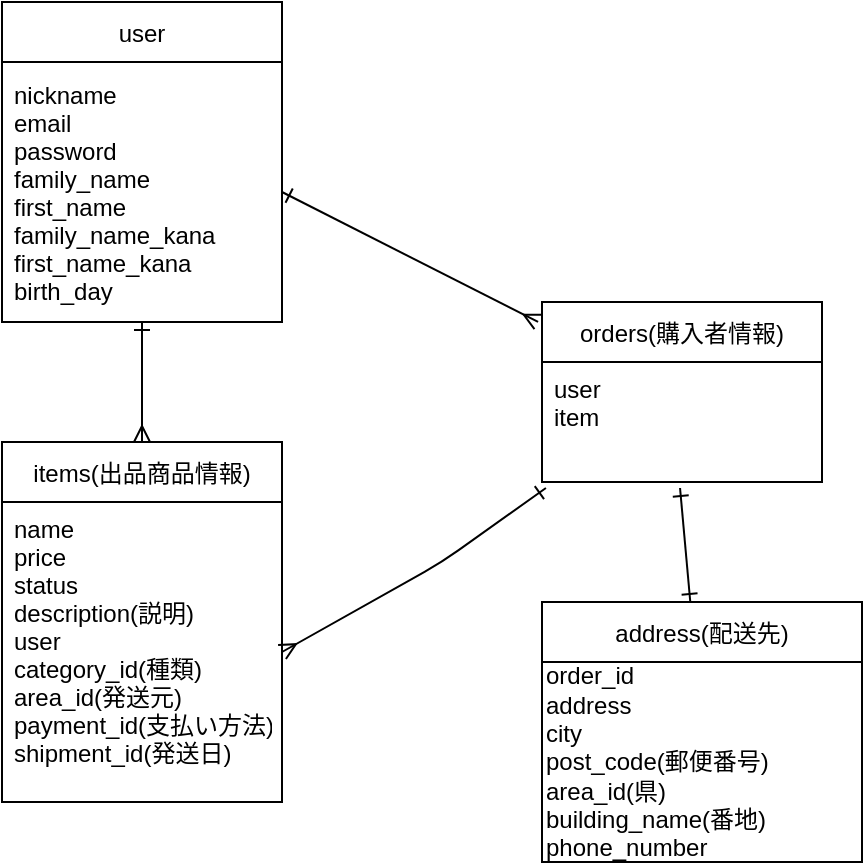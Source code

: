 <mxfile>
    <diagram id="yd0fzD8AV0p6XTbwbjUD" name="ページ1">
        <mxGraphModel dx="593" dy="680" grid="1" gridSize="10" guides="1" tooltips="1" connect="1" arrows="1" fold="1" page="1" pageScale="1" pageWidth="827" pageHeight="1169" math="0" shadow="0">
            <root>
                <mxCell id="0"/>
                <mxCell id="1" parent="0"/>
                <mxCell id="aENiHTb-QZOG0WwgEAQx-1" value="user" style="swimlane;fontStyle=0;childLayout=stackLayout;horizontal=1;startSize=30;horizontalStack=0;resizeParent=1;resizeParentMax=0;resizeLast=0;collapsible=1;marginBottom=0;" vertex="1" parent="1">
                    <mxGeometry x="120" y="130" width="140" height="160" as="geometry"/>
                </mxCell>
                <mxCell id="aENiHTb-QZOG0WwgEAQx-2" value="nickname&#10;email&#10;password&#10;family_name&#10;first_name&#10;family_name_kana&#10;first_name_kana&#10;birth_day" style="text;strokeColor=none;fillColor=none;align=left;verticalAlign=middle;spacingLeft=4;spacingRight=4;overflow=hidden;points=[[0,0.5],[1,0.5]];portConstraint=eastwest;rotatable=0;" vertex="1" parent="aENiHTb-QZOG0WwgEAQx-1">
                    <mxGeometry y="30" width="140" height="130" as="geometry"/>
                </mxCell>
                <mxCell id="aENiHTb-QZOG0WwgEAQx-6" value="items(出品商品情報)" style="swimlane;fontStyle=0;childLayout=stackLayout;horizontal=1;startSize=30;horizontalStack=0;resizeParent=1;resizeParentMax=0;resizeLast=0;collapsible=1;marginBottom=0;" vertex="1" parent="1">
                    <mxGeometry x="120" y="350" width="140" height="180" as="geometry"/>
                </mxCell>
                <mxCell id="aENiHTb-QZOG0WwgEAQx-7" value="name&#10;price&#10;status&#10;description(説明)&#10;user&#10;category_id(種類)&#10;area_id(発送元)&#10;payment_id(支払い方法)&#10;shipment_id(発送日)&#10;&#10;&#10;&#10;" style="text;strokeColor=none;fillColor=none;align=left;verticalAlign=top;spacingLeft=4;spacingRight=4;overflow=hidden;points=[[0,0.5],[1,0.5]];portConstraint=eastwest;rotatable=0;" vertex="1" parent="aENiHTb-QZOG0WwgEAQx-6">
                    <mxGeometry y="30" width="140" height="150" as="geometry"/>
                </mxCell>
                <mxCell id="aENiHTb-QZOG0WwgEAQx-10" value="orders(購入者情報)" style="swimlane;fontStyle=0;childLayout=stackLayout;horizontal=1;startSize=30;horizontalStack=0;resizeParent=1;resizeParentMax=0;resizeLast=0;collapsible=1;marginBottom=0;" vertex="1" parent="1">
                    <mxGeometry x="390" y="280" width="140" height="90" as="geometry"/>
                </mxCell>
                <mxCell id="aENiHTb-QZOG0WwgEAQx-11" value="user&#10;item" style="text;strokeColor=none;fillColor=none;align=left;verticalAlign=top;spacingLeft=4;spacingRight=4;overflow=hidden;points=[[0,0.5],[1,0.5]];portConstraint=eastwest;rotatable=0;" vertex="1" parent="aENiHTb-QZOG0WwgEAQx-10">
                    <mxGeometry y="30" width="140" height="60" as="geometry"/>
                </mxCell>
                <mxCell id="aENiHTb-QZOG0WwgEAQx-35" style="edgeStyle=none;html=1;entryX=0.493;entryY=1.05;entryDx=0;entryDy=0;entryPerimeter=0;startArrow=ERone;startFill=0;endArrow=ERone;endFill=0;" edge="1" parent="1" source="aENiHTb-QZOG0WwgEAQx-18" target="aENiHTb-QZOG0WwgEAQx-11">
                    <mxGeometry relative="1" as="geometry"/>
                </mxCell>
                <mxCell id="aENiHTb-QZOG0WwgEAQx-18" value="address(配送先)" style="swimlane;fontStyle=0;childLayout=stackLayout;horizontal=1;startSize=30;horizontalStack=0;resizeParent=1;resizeParentMax=0;resizeLast=0;collapsible=1;marginBottom=0;" vertex="1" parent="1">
                    <mxGeometry x="390" y="430" width="160" height="130" as="geometry"/>
                </mxCell>
                <mxCell id="aENiHTb-QZOG0WwgEAQx-37" value="order_id&lt;br&gt;address&lt;br&gt;city&lt;br&gt;post_code(郵便番号)&lt;br&gt;area_id(県)&lt;br&gt;building_name(番地)&lt;br&gt;phone_number" style="text;html=1;align=left;verticalAlign=middle;resizable=0;points=[];autosize=1;strokeColor=none;fillColor=none;" vertex="1" parent="aENiHTb-QZOG0WwgEAQx-18">
                    <mxGeometry y="30" width="160" height="100" as="geometry"/>
                </mxCell>
                <mxCell id="aENiHTb-QZOG0WwgEAQx-26" style="edgeStyle=none;html=1;exitX=1;exitY=0.5;exitDx=0;exitDy=0;entryX=-0.014;entryY=0.111;entryDx=0;entryDy=0;entryPerimeter=0;startArrow=ERone;startFill=0;endArrow=ERmany;endFill=0;" edge="1" parent="1" source="aENiHTb-QZOG0WwgEAQx-2" target="aENiHTb-QZOG0WwgEAQx-10">
                    <mxGeometry relative="1" as="geometry"/>
                </mxCell>
                <mxCell id="aENiHTb-QZOG0WwgEAQx-28" style="edgeStyle=none;html=1;entryX=0.5;entryY=0;entryDx=0;entryDy=0;startArrow=ERone;startFill=0;endArrow=ERmany;endFill=0;" edge="1" parent="1" source="aENiHTb-QZOG0WwgEAQx-2" target="aENiHTb-QZOG0WwgEAQx-6">
                    <mxGeometry relative="1" as="geometry"/>
                </mxCell>
                <mxCell id="aENiHTb-QZOG0WwgEAQx-38" style="edgeStyle=none;html=1;entryX=0.014;entryY=1.05;entryDx=0;entryDy=0;entryPerimeter=0;startArrow=ERmany;startFill=0;endArrow=ERone;endFill=0;exitX=1;exitY=0.5;exitDx=0;exitDy=0;" edge="1" parent="1" source="aENiHTb-QZOG0WwgEAQx-7" target="aENiHTb-QZOG0WwgEAQx-11">
                    <mxGeometry relative="1" as="geometry">
                        <Array as="points">
                            <mxPoint x="340" y="410"/>
                        </Array>
                    </mxGeometry>
                </mxCell>
            </root>
        </mxGraphModel>
    </diagram>
</mxfile>